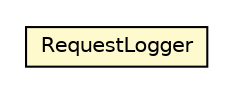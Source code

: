 #!/usr/local/bin/dot
#
# Class diagram 
# Generated by UMLGraph version R5_6-24-gf6e263 (http://www.umlgraph.org/)
#

digraph G {
	edge [fontname="Helvetica",fontsize=10,labelfontname="Helvetica",labelfontsize=10];
	node [fontname="Helvetica",fontsize=10,shape=plaintext];
	nodesep=0.25;
	ranksep=0.5;
	// io.reinert.requestor.core.RequestLogger
	c63636 [label=<<table title="io.reinert.requestor.core.RequestLogger" border="0" cellborder="1" cellspacing="0" cellpadding="2" port="p" bgcolor="lemonChiffon" href="./RequestLogger.html">
		<tr><td><table border="0" cellspacing="0" cellpadding="1">
<tr><td align="center" balign="center"> RequestLogger </td></tr>
		</table></td></tr>
		</table>>, URL="./RequestLogger.html", fontname="Helvetica", fontcolor="black", fontsize=10.0];
}

